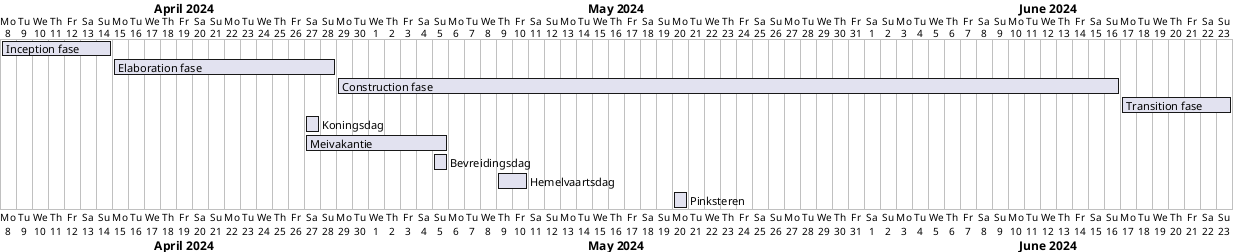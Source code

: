 @startgantt
[Inception fase] requires 7 days
[Elaboration fase] requires 14 days
[Construction fase] requires 7 weeks
[Transition fase] requires 7 days
[Koningsdag] requires 1 day
[Meivakantie] requires 9 days
[Bevreidingsdag] requires 1 day
[Hemelvaartsdag] requires 2 days
[Pinksteren] requires 1 day

Project starts 2024-04-08
[Inception fase] starts 2024-04-08
[Elaboration fase] starts 2024-04-15
[Construction fase] starts 2024-04-29
[Transition fase] starts 2024-06-17
[Koningsdag] starts 2024-04-27
[Meivakantie] starts 2024-04-27
[Bevreidingsdag] starts 2024-05-05
[Hemelvaartsdag] starts 2024-05-09
[Pinksteren] starts 2024-05-20


@endgantt
